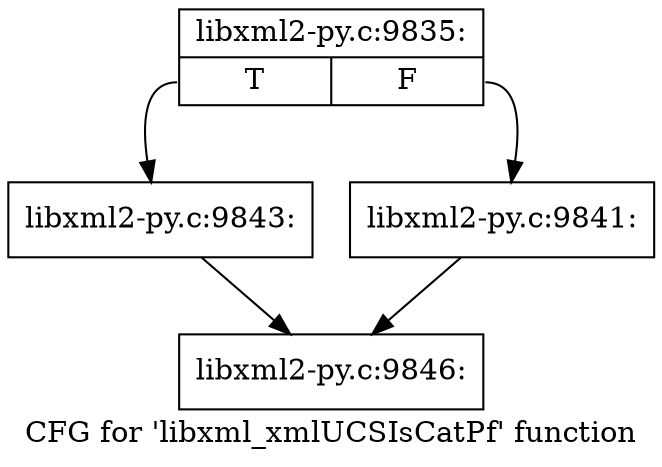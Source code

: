 digraph "CFG for 'libxml_xmlUCSIsCatPf' function" {
	label="CFG for 'libxml_xmlUCSIsCatPf' function";

	Node0x456cf60 [shape=record,label="{libxml2-py.c:9835:|{<s0>T|<s1>F}}"];
	Node0x456cf60:s0 -> Node0x456e860;
	Node0x456cf60:s1 -> Node0x456e810;
	Node0x456e810 [shape=record,label="{libxml2-py.c:9841:}"];
	Node0x456e810 -> Node0x456bd30;
	Node0x456e860 [shape=record,label="{libxml2-py.c:9843:}"];
	Node0x456e860 -> Node0x456bd30;
	Node0x456bd30 [shape=record,label="{libxml2-py.c:9846:}"];
}
